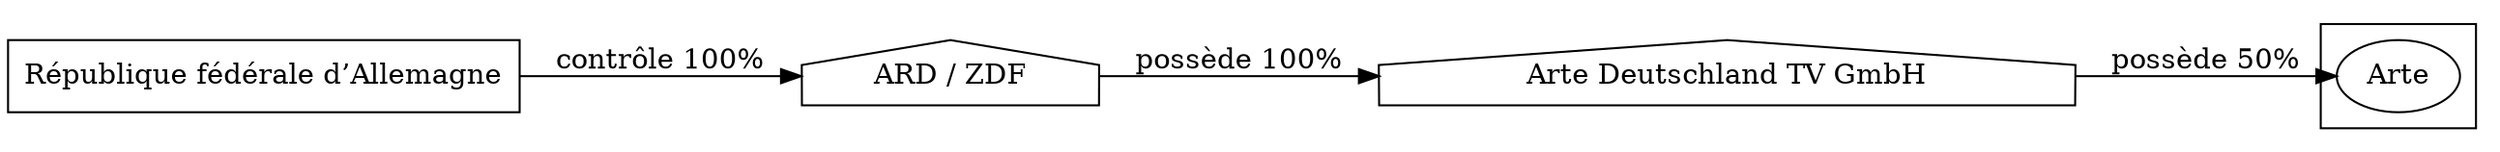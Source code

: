 digraph {
  rankdir=LR;
  subgraph roots {
    
      "republique-federale-d-allemagne-129"[label="République fédérale d’Allemagne" shape=box]
    
  }

  
    "ard-zdf-155"[label="ARD / ZDF" shape=house]
  
    "arte-deutschland-tv-gmbh-156"[label="Arte Deutschland TV GmbH" shape=house]
  

  subgraph clusterLeaves {
    
      "arte-154"[label="Arte"]
    
  }

  
    "republique-federale-d-allemagne-129" -> "ard-zdf-155" [
      label="contrôle 100%"
    ]
  
    "ard-zdf-155" -> "arte-deutschland-tv-gmbh-156" [
      label="possède 100%"
    ]
  
    "arte-deutschland-tv-gmbh-156" -> "arte-154" [
      label="possède 50%"
    ]
  
}
